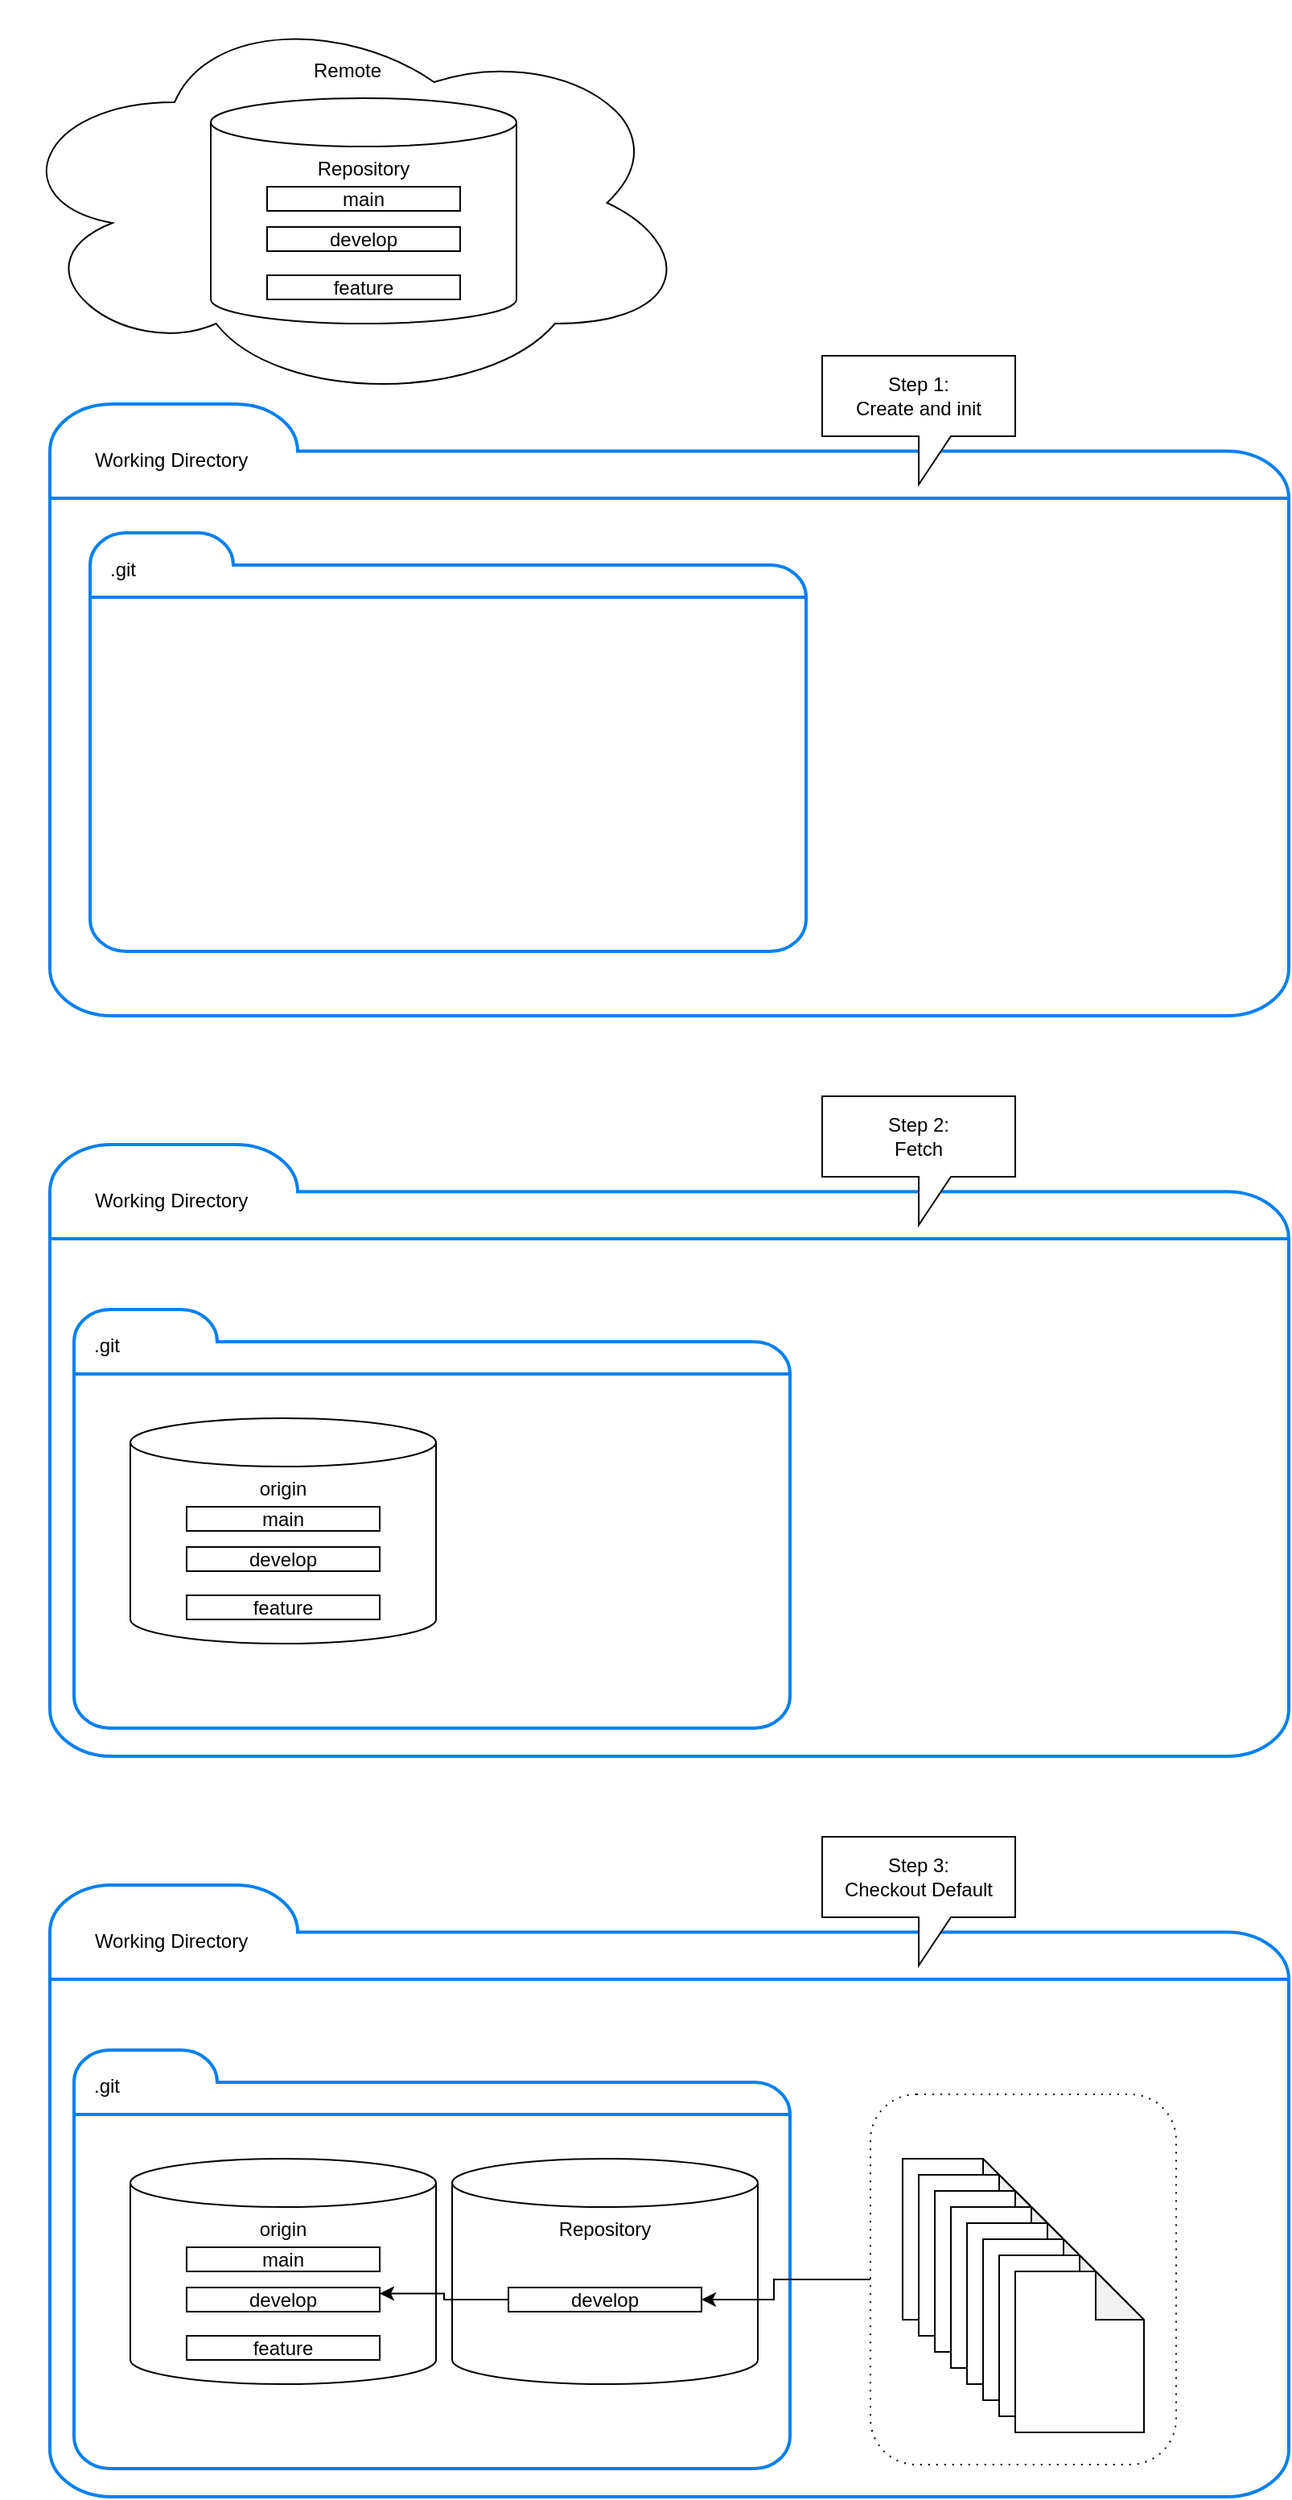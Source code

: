 <mxfile version="20.7.4" type="github"><diagram id="-rjZklO0XZj5q2e0UOdc" name="Page-1"><mxGraphModel dx="794" dy="1111" grid="1" gridSize="10" guides="1" tooltips="1" connect="1" arrows="1" fold="1" page="1" pageScale="1" pageWidth="850" pageHeight="1100" math="0" shadow="0"><root><mxCell id="0"/><mxCell id="1" parent="0"/><mxCell id="Qs_n6rx8g_Lxyi1Xr_ms-37" value="" style="group" parent="1" vertex="1" connectable="0"><mxGeometry x="40" y="1180" width="770" height="380" as="geometry"/></mxCell><mxCell id="Qs_n6rx8g_Lxyi1Xr_ms-8" value="" style="html=1;verticalLabelPosition=bottom;align=center;labelBackgroundColor=#ffffff;verticalAlign=top;strokeWidth=2;strokeColor=#0080F0;shadow=0;dashed=0;shape=mxgraph.ios7.icons.folder;" parent="Qs_n6rx8g_Lxyi1Xr_ms-37" vertex="1"><mxGeometry width="770" height="380" as="geometry"/></mxCell><mxCell id="Qs_n6rx8g_Lxyi1Xr_ms-9" value="Working Directory" style="text;html=1;align=center;verticalAlign=middle;resizable=0;points=[];autosize=1;strokeColor=none;fillColor=none;" parent="Qs_n6rx8g_Lxyi1Xr_ms-37" vertex="1"><mxGeometry x="15" y="20" width="120" height="30" as="geometry"/></mxCell><mxCell id="Qs_n6rx8g_Lxyi1Xr_ms-38" value="" style="rounded=1;whiteSpace=wrap;html=1;dashed=1;dashPattern=1 4;" parent="Qs_n6rx8g_Lxyi1Xr_ms-37" vertex="1"><mxGeometry x="510" y="130" width="190" height="230" as="geometry"/></mxCell><mxCell id="Qs_n6rx8g_Lxyi1Xr_ms-30" value="" style="group" parent="Qs_n6rx8g_Lxyi1Xr_ms-37" vertex="1" connectable="0"><mxGeometry x="530" y="170" width="150" height="170" as="geometry"/></mxCell><mxCell id="Qs_n6rx8g_Lxyi1Xr_ms-22" value="" style="shape=note;whiteSpace=wrap;html=1;backgroundOutline=1;darkOpacity=0.05;" parent="Qs_n6rx8g_Lxyi1Xr_ms-30" vertex="1"><mxGeometry width="80" height="100" as="geometry"/></mxCell><mxCell id="Qs_n6rx8g_Lxyi1Xr_ms-23" value="" style="shape=note;whiteSpace=wrap;html=1;backgroundOutline=1;darkOpacity=0.05;" parent="Qs_n6rx8g_Lxyi1Xr_ms-30" vertex="1"><mxGeometry x="10" y="10" width="80" height="100" as="geometry"/></mxCell><mxCell id="Qs_n6rx8g_Lxyi1Xr_ms-24" value="" style="shape=note;whiteSpace=wrap;html=1;backgroundOutline=1;darkOpacity=0.05;" parent="Qs_n6rx8g_Lxyi1Xr_ms-30" vertex="1"><mxGeometry x="20" y="20" width="80" height="100" as="geometry"/></mxCell><mxCell id="Qs_n6rx8g_Lxyi1Xr_ms-25" value="" style="shape=note;whiteSpace=wrap;html=1;backgroundOutline=1;darkOpacity=0.05;" parent="Qs_n6rx8g_Lxyi1Xr_ms-30" vertex="1"><mxGeometry x="30" y="30" width="80" height="100" as="geometry"/></mxCell><mxCell id="Qs_n6rx8g_Lxyi1Xr_ms-26" value="" style="shape=note;whiteSpace=wrap;html=1;backgroundOutline=1;darkOpacity=0.05;" parent="Qs_n6rx8g_Lxyi1Xr_ms-30" vertex="1"><mxGeometry x="40" y="40" width="80" height="100" as="geometry"/></mxCell><mxCell id="Qs_n6rx8g_Lxyi1Xr_ms-27" value="" style="shape=note;whiteSpace=wrap;html=1;backgroundOutline=1;darkOpacity=0.05;" parent="Qs_n6rx8g_Lxyi1Xr_ms-30" vertex="1"><mxGeometry x="50" y="50" width="80" height="100" as="geometry"/></mxCell><mxCell id="Qs_n6rx8g_Lxyi1Xr_ms-28" value="" style="shape=note;whiteSpace=wrap;html=1;backgroundOutline=1;darkOpacity=0.05;" parent="Qs_n6rx8g_Lxyi1Xr_ms-30" vertex="1"><mxGeometry x="60" y="60" width="80" height="100" as="geometry"/></mxCell><mxCell id="Qs_n6rx8g_Lxyi1Xr_ms-29" value="" style="shape=note;whiteSpace=wrap;html=1;backgroundOutline=1;darkOpacity=0.05;" parent="Qs_n6rx8g_Lxyi1Xr_ms-30" vertex="1"><mxGeometry x="70" y="70" width="80" height="100" as="geometry"/></mxCell><mxCell id="Qs_n6rx8g_Lxyi1Xr_ms-36" value="" style="group" parent="1" vertex="1" connectable="0"><mxGeometry x="55" y="1282.5" width="445" height="260" as="geometry"/></mxCell><mxCell id="Qs_n6rx8g_Lxyi1Xr_ms-10" value="" style="html=1;verticalLabelPosition=bottom;align=center;labelBackgroundColor=#ffffff;verticalAlign=top;strokeWidth=2;strokeColor=#0080F0;shadow=0;dashed=0;shape=mxgraph.ios7.icons.folder;" parent="Qs_n6rx8g_Lxyi1Xr_ms-36" vertex="1"><mxGeometry width="445" height="260" as="geometry"/></mxCell><mxCell id="Qs_n6rx8g_Lxyi1Xr_ms-11" value=".git" style="text;html=1;align=center;verticalAlign=middle;resizable=0;points=[];autosize=1;strokeColor=none;fillColor=none;" parent="Qs_n6rx8g_Lxyi1Xr_ms-36" vertex="1"><mxGeometry y="7.5" width="40" height="30" as="geometry"/></mxCell><mxCell id="Qs_n6rx8g_Lxyi1Xr_ms-1" value="&lt;br&gt;&lt;br&gt;Remote" style="ellipse;shape=cloud;whiteSpace=wrap;html=1;verticalAlign=top;" parent="1" vertex="1"><mxGeometry x="10" y="10" width="430" height="250" as="geometry"/></mxCell><mxCell id="Qs_n6rx8g_Lxyi1Xr_ms-33" value="" style="group" parent="1" vertex="1" connectable="0"><mxGeometry x="140" y="70" width="190" height="140" as="geometry"/></mxCell><mxCell id="Qs_n6rx8g_Lxyi1Xr_ms-2" value="Repository" style="shape=cylinder3;whiteSpace=wrap;html=1;boundedLbl=1;backgroundOutline=1;size=15;verticalAlign=top;" parent="Qs_n6rx8g_Lxyi1Xr_ms-33" vertex="1"><mxGeometry width="190" height="140" as="geometry"/></mxCell><mxCell id="Qs_n6rx8g_Lxyi1Xr_ms-5" value="main" style="rounded=0;whiteSpace=wrap;html=1;" parent="Qs_n6rx8g_Lxyi1Xr_ms-33" vertex="1"><mxGeometry x="35" y="55" width="120" height="15" as="geometry"/></mxCell><mxCell id="Qs_n6rx8g_Lxyi1Xr_ms-6" value="develop" style="rounded=0;whiteSpace=wrap;html=1;" parent="Qs_n6rx8g_Lxyi1Xr_ms-33" vertex="1"><mxGeometry x="35" y="80" width="120" height="15" as="geometry"/></mxCell><mxCell id="Qs_n6rx8g_Lxyi1Xr_ms-7" value="feature" style="rounded=0;whiteSpace=wrap;html=1;" parent="Qs_n6rx8g_Lxyi1Xr_ms-33" vertex="1"><mxGeometry x="35" y="110" width="120" height="15" as="geometry"/></mxCell><mxCell id="Qs_n6rx8g_Lxyi1Xr_ms-34" value="" style="group" parent="1" vertex="1" connectable="0"><mxGeometry x="90" y="1350" width="190" height="140" as="geometry"/></mxCell><mxCell id="Qs_n6rx8g_Lxyi1Xr_ms-12" value="origin" style="shape=cylinder3;whiteSpace=wrap;html=1;boundedLbl=1;backgroundOutline=1;size=15;verticalAlign=top;" parent="Qs_n6rx8g_Lxyi1Xr_ms-34" vertex="1"><mxGeometry width="190" height="140" as="geometry"/></mxCell><mxCell id="Qs_n6rx8g_Lxyi1Xr_ms-13" value="main" style="rounded=0;whiteSpace=wrap;html=1;" parent="Qs_n6rx8g_Lxyi1Xr_ms-34" vertex="1"><mxGeometry x="35" y="55" width="120" height="15" as="geometry"/></mxCell><mxCell id="Qs_n6rx8g_Lxyi1Xr_ms-14" value="develop" style="rounded=0;whiteSpace=wrap;html=1;" parent="Qs_n6rx8g_Lxyi1Xr_ms-34" vertex="1"><mxGeometry x="35" y="80" width="120" height="15" as="geometry"/></mxCell><mxCell id="Qs_n6rx8g_Lxyi1Xr_ms-15" value="feature" style="rounded=0;whiteSpace=wrap;html=1;" parent="Qs_n6rx8g_Lxyi1Xr_ms-34" vertex="1"><mxGeometry x="35" y="110" width="120" height="15" as="geometry"/></mxCell><mxCell id="Qs_n6rx8g_Lxyi1Xr_ms-35" value="" style="group" parent="1" vertex="1" connectable="0"><mxGeometry x="290" y="1350" width="190" height="140" as="geometry"/></mxCell><mxCell id="Qs_n6rx8g_Lxyi1Xr_ms-17" value="Repository" style="shape=cylinder3;whiteSpace=wrap;html=1;boundedLbl=1;backgroundOutline=1;size=15;verticalAlign=top;" parent="Qs_n6rx8g_Lxyi1Xr_ms-35" vertex="1"><mxGeometry width="190" height="140" as="geometry"/></mxCell><mxCell id="Qs_n6rx8g_Lxyi1Xr_ms-18" value="develop" style="rounded=0;whiteSpace=wrap;html=1;" parent="Qs_n6rx8g_Lxyi1Xr_ms-35" vertex="1"><mxGeometry x="35" y="80" width="120" height="15" as="geometry"/></mxCell><mxCell id="Qs_n6rx8g_Lxyi1Xr_ms-20" value="" style="edgeStyle=orthogonalEdgeStyle;rounded=0;orthogonalLoop=1;jettySize=auto;html=1;entryX=1;entryY=0.25;entryDx=0;entryDy=0;" parent="1" source="Qs_n6rx8g_Lxyi1Xr_ms-18" target="Qs_n6rx8g_Lxyi1Xr_ms-14" edge="1"><mxGeometry relative="1" as="geometry"/></mxCell><mxCell id="Qs_n6rx8g_Lxyi1Xr_ms-39" value="" style="edgeStyle=orthogonalEdgeStyle;rounded=0;orthogonalLoop=1;jettySize=auto;html=1;entryX=1;entryY=0.5;entryDx=0;entryDy=0;" parent="1" source="Qs_n6rx8g_Lxyi1Xr_ms-38" target="Qs_n6rx8g_Lxyi1Xr_ms-18" edge="1"><mxGeometry relative="1" as="geometry"><Array as="points"><mxPoint x="490" y="1425"/><mxPoint x="490" y="1437"/></Array></mxGeometry></mxCell><mxCell id="gl-NmJl2SsgQNxDbuPt0-1" value="" style="group" vertex="1" connectable="0" parent="1"><mxGeometry x="40" y="260" width="770" height="380" as="geometry"/></mxCell><mxCell id="gl-NmJl2SsgQNxDbuPt0-2" value="" style="html=1;verticalLabelPosition=bottom;align=center;labelBackgroundColor=#ffffff;verticalAlign=top;strokeWidth=2;strokeColor=#0080F0;shadow=0;dashed=0;shape=mxgraph.ios7.icons.folder;" vertex="1" parent="gl-NmJl2SsgQNxDbuPt0-1"><mxGeometry width="770" height="380" as="geometry"/></mxCell><mxCell id="gl-NmJl2SsgQNxDbuPt0-3" value="Working Directory" style="text;html=1;align=center;verticalAlign=middle;resizable=0;points=[];autosize=1;strokeColor=none;fillColor=none;" vertex="1" parent="gl-NmJl2SsgQNxDbuPt0-1"><mxGeometry x="15" y="20" width="120" height="30" as="geometry"/></mxCell><mxCell id="gl-NmJl2SsgQNxDbuPt0-15" value="" style="group" vertex="1" connectable="0" parent="gl-NmJl2SsgQNxDbuPt0-1"><mxGeometry x="25" y="80" width="445" height="260" as="geometry"/></mxCell><mxCell id="gl-NmJl2SsgQNxDbuPt0-16" value="" style="html=1;verticalLabelPosition=bottom;align=center;labelBackgroundColor=#ffffff;verticalAlign=top;strokeWidth=2;strokeColor=#0080F0;shadow=0;dashed=0;shape=mxgraph.ios7.icons.folder;" vertex="1" parent="gl-NmJl2SsgQNxDbuPt0-15"><mxGeometry width="445" height="260" as="geometry"/></mxCell><mxCell id="gl-NmJl2SsgQNxDbuPt0-17" value=".git" style="text;html=1;align=center;verticalAlign=middle;resizable=0;points=[];autosize=1;strokeColor=none;fillColor=none;" vertex="1" parent="gl-NmJl2SsgQNxDbuPt0-15"><mxGeometry y="7.5" width="40" height="30" as="geometry"/></mxCell><mxCell id="gl-NmJl2SsgQNxDbuPt0-14" value="Step 1:&lt;br&gt;Create and init" style="shape=callout;whiteSpace=wrap;html=1;perimeter=calloutPerimeter;" vertex="1" parent="1"><mxGeometry x="520" y="230" width="120" height="80" as="geometry"/></mxCell><mxCell id="gl-NmJl2SsgQNxDbuPt0-18" value="" style="group" vertex="1" connectable="0" parent="1"><mxGeometry x="40" y="720" width="770" height="380" as="geometry"/></mxCell><mxCell id="gl-NmJl2SsgQNxDbuPt0-19" value="" style="html=1;verticalLabelPosition=bottom;align=center;labelBackgroundColor=#ffffff;verticalAlign=top;strokeWidth=2;strokeColor=#0080F0;shadow=0;dashed=0;shape=mxgraph.ios7.icons.folder;" vertex="1" parent="gl-NmJl2SsgQNxDbuPt0-18"><mxGeometry width="770" height="380" as="geometry"/></mxCell><mxCell id="gl-NmJl2SsgQNxDbuPt0-20" value="Working Directory" style="text;html=1;align=center;verticalAlign=middle;resizable=0;points=[];autosize=1;strokeColor=none;fillColor=none;" vertex="1" parent="gl-NmJl2SsgQNxDbuPt0-18"><mxGeometry x="15" y="20" width="120" height="30" as="geometry"/></mxCell><mxCell id="gl-NmJl2SsgQNxDbuPt0-46" value="Step 2:&lt;br&gt;Fetch" style="shape=callout;whiteSpace=wrap;html=1;perimeter=calloutPerimeter;" vertex="1" parent="gl-NmJl2SsgQNxDbuPt0-18"><mxGeometry x="480" y="-30" width="120" height="80" as="geometry"/></mxCell><mxCell id="gl-NmJl2SsgQNxDbuPt0-31" value="" style="group" vertex="1" connectable="0" parent="1"><mxGeometry x="55" y="822.5" width="445" height="260" as="geometry"/></mxCell><mxCell id="gl-NmJl2SsgQNxDbuPt0-32" value="" style="html=1;verticalLabelPosition=bottom;align=center;labelBackgroundColor=#ffffff;verticalAlign=top;strokeWidth=2;strokeColor=#0080F0;shadow=0;dashed=0;shape=mxgraph.ios7.icons.folder;" vertex="1" parent="gl-NmJl2SsgQNxDbuPt0-31"><mxGeometry width="445" height="260" as="geometry"/></mxCell><mxCell id="gl-NmJl2SsgQNxDbuPt0-33" value=".git" style="text;html=1;align=center;verticalAlign=middle;resizable=0;points=[];autosize=1;strokeColor=none;fillColor=none;" vertex="1" parent="gl-NmJl2SsgQNxDbuPt0-31"><mxGeometry y="7.5" width="40" height="30" as="geometry"/></mxCell><mxCell id="gl-NmJl2SsgQNxDbuPt0-34" value="" style="group" vertex="1" connectable="0" parent="1"><mxGeometry x="90" y="890" width="190" height="140" as="geometry"/></mxCell><mxCell id="gl-NmJl2SsgQNxDbuPt0-35" value="origin" style="shape=cylinder3;whiteSpace=wrap;html=1;boundedLbl=1;backgroundOutline=1;size=15;verticalAlign=top;" vertex="1" parent="gl-NmJl2SsgQNxDbuPt0-34"><mxGeometry width="190" height="140" as="geometry"/></mxCell><mxCell id="gl-NmJl2SsgQNxDbuPt0-36" value="main" style="rounded=0;whiteSpace=wrap;html=1;" vertex="1" parent="gl-NmJl2SsgQNxDbuPt0-34"><mxGeometry x="35" y="55" width="120" height="15" as="geometry"/></mxCell><mxCell id="gl-NmJl2SsgQNxDbuPt0-37" value="develop" style="rounded=0;whiteSpace=wrap;html=1;" vertex="1" parent="gl-NmJl2SsgQNxDbuPt0-34"><mxGeometry x="35" y="80" width="120" height="15" as="geometry"/></mxCell><mxCell id="gl-NmJl2SsgQNxDbuPt0-38" value="feature" style="rounded=0;whiteSpace=wrap;html=1;" vertex="1" parent="gl-NmJl2SsgQNxDbuPt0-34"><mxGeometry x="35" y="110" width="120" height="15" as="geometry"/></mxCell><mxCell id="gl-NmJl2SsgQNxDbuPt0-47" value="Step 3:&lt;br&gt;Checkout Default" style="shape=callout;whiteSpace=wrap;html=1;perimeter=calloutPerimeter;" vertex="1" parent="1"><mxGeometry x="520" y="1150" width="120" height="80" as="geometry"/></mxCell></root></mxGraphModel></diagram></mxfile>